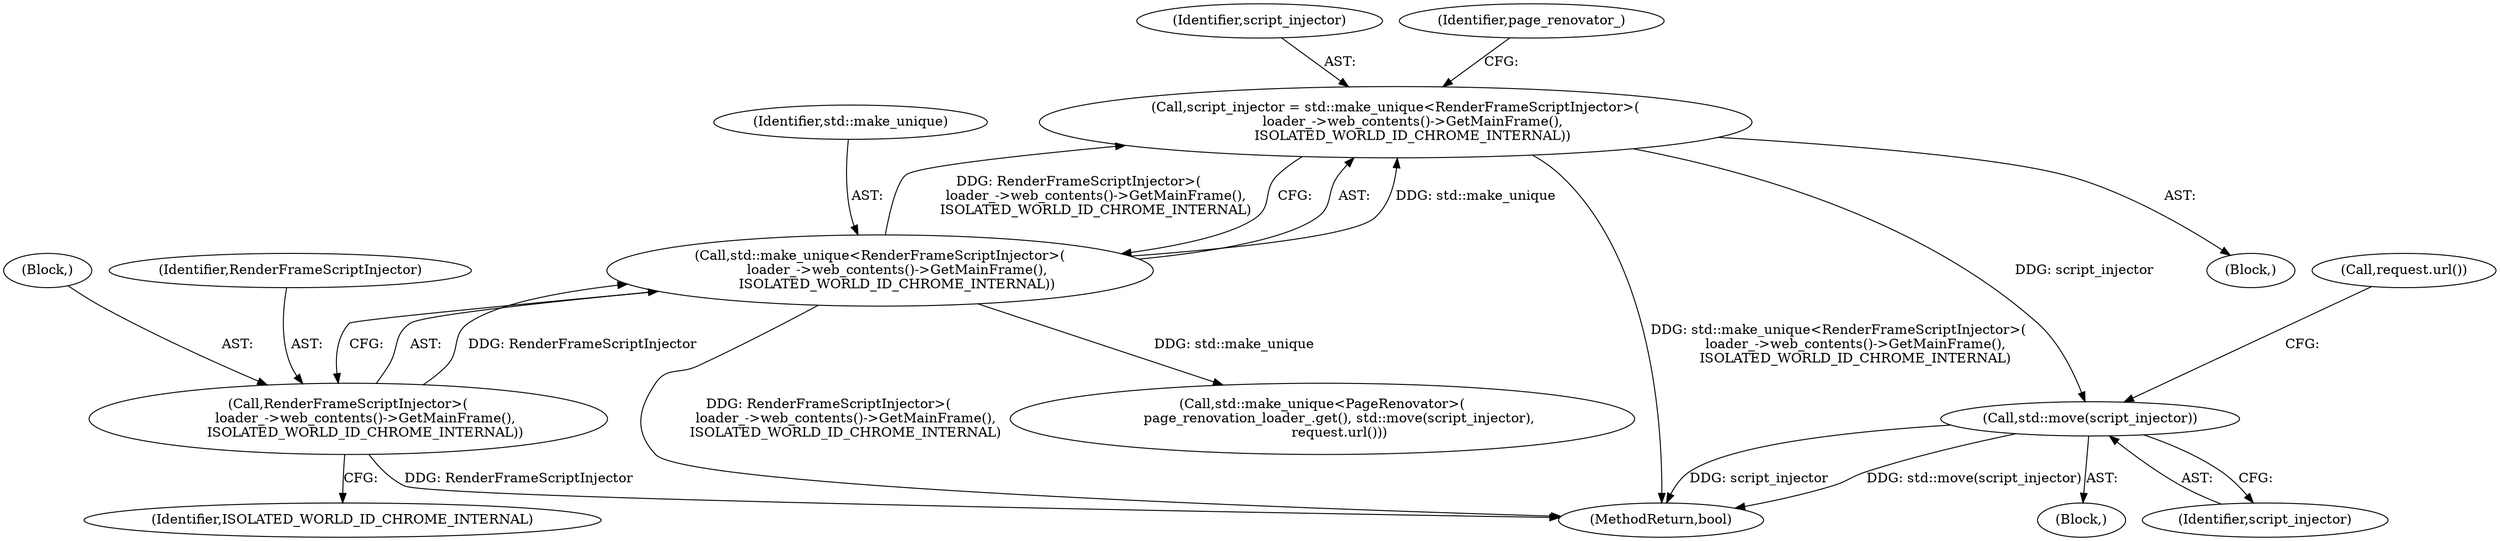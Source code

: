 digraph "0_Chrome_35eb28748d45b87695a69eceffaff73a0be476af@API" {
"1000195" [label="(Call,std::move(script_injector))"];
"1000177" [label="(Call,script_injector = std::make_unique<RenderFrameScriptInjector>(\n        loader_->web_contents()->GetMainFrame(),\n        ISOLATED_WORLD_ID_CHROME_INTERNAL))"];
"1000179" [label="(Call,std::make_unique<RenderFrameScriptInjector>(\n        loader_->web_contents()->GetMainFrame(),\n        ISOLATED_WORLD_ID_CHROME_INTERNAL))"];
"1000181" [label="(Call,RenderFrameScriptInjector>(\n        loader_->web_contents()->GetMainFrame(),\n        ISOLATED_WORLD_ID_CHROME_INTERNAL))"];
"1000215" [label="(MethodReturn,bool)"];
"1000183" [label="(Block,)"];
"1000197" [label="(Call,request.url())"];
"1000179" [label="(Call,std::make_unique<RenderFrameScriptInjector>(\n        loader_->web_contents()->GetMainFrame(),\n        ISOLATED_WORLD_ID_CHROME_INTERNAL))"];
"1000178" [label="(Identifier,script_injector)"];
"1000180" [label="(Identifier,std::make_unique)"];
"1000188" [label="(Call,std::make_unique<PageRenovator>(\n        page_renovation_loader_.get(), std::move(script_injector),\n        request.url()))"];
"1000182" [label="(Identifier,RenderFrameScriptInjector)"];
"1000196" [label="(Identifier,script_injector)"];
"1000187" [label="(Identifier,page_renovator_)"];
"1000172" [label="(Block,)"];
"1000185" [label="(Identifier,ISOLATED_WORLD_ID_CHROME_INTERNAL)"];
"1000195" [label="(Call,std::move(script_injector))"];
"1000177" [label="(Call,script_injector = std::make_unique<RenderFrameScriptInjector>(\n        loader_->web_contents()->GetMainFrame(),\n        ISOLATED_WORLD_ID_CHROME_INTERNAL))"];
"1000181" [label="(Call,RenderFrameScriptInjector>(\n        loader_->web_contents()->GetMainFrame(),\n        ISOLATED_WORLD_ID_CHROME_INTERNAL))"];
"1000194" [label="(Block,)"];
"1000195" -> "1000194"  [label="AST: "];
"1000195" -> "1000196"  [label="CFG: "];
"1000196" -> "1000195"  [label="AST: "];
"1000197" -> "1000195"  [label="CFG: "];
"1000195" -> "1000215"  [label="DDG: std::move(script_injector)"];
"1000195" -> "1000215"  [label="DDG: script_injector"];
"1000177" -> "1000195"  [label="DDG: script_injector"];
"1000177" -> "1000172"  [label="AST: "];
"1000177" -> "1000179"  [label="CFG: "];
"1000178" -> "1000177"  [label="AST: "];
"1000179" -> "1000177"  [label="AST: "];
"1000187" -> "1000177"  [label="CFG: "];
"1000177" -> "1000215"  [label="DDG: std::make_unique<RenderFrameScriptInjector>(\n        loader_->web_contents()->GetMainFrame(),\n        ISOLATED_WORLD_ID_CHROME_INTERNAL)"];
"1000179" -> "1000177"  [label="DDG: std::make_unique"];
"1000179" -> "1000177"  [label="DDG: RenderFrameScriptInjector>(\n        loader_->web_contents()->GetMainFrame(),\n        ISOLATED_WORLD_ID_CHROME_INTERNAL)"];
"1000179" -> "1000181"  [label="CFG: "];
"1000180" -> "1000179"  [label="AST: "];
"1000181" -> "1000179"  [label="AST: "];
"1000179" -> "1000215"  [label="DDG: RenderFrameScriptInjector>(\n        loader_->web_contents()->GetMainFrame(),\n        ISOLATED_WORLD_ID_CHROME_INTERNAL)"];
"1000181" -> "1000179"  [label="DDG: RenderFrameScriptInjector"];
"1000179" -> "1000188"  [label="DDG: std::make_unique"];
"1000181" -> "1000185"  [label="CFG: "];
"1000182" -> "1000181"  [label="AST: "];
"1000183" -> "1000181"  [label="AST: "];
"1000181" -> "1000215"  [label="DDG: RenderFrameScriptInjector"];
}
